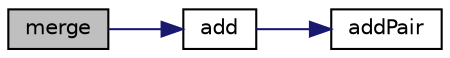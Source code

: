 digraph "merge"
{
  edge [fontname="Helvetica",fontsize="10",labelfontname="Helvetica",labelfontsize="10"];
  node [fontname="Helvetica",fontsize="10",shape=record];
  rankdir="LR";
  Node1 [label="merge",height=0.2,width=0.4,color="black", fillcolor="grey75", style="filled" fontcolor="black"];
  Node1 -> Node2 [color="midnightblue",fontsize="10",style="solid",fontname="Helvetica"];
  Node2 [label="add",height=0.2,width=0.4,color="black", fillcolor="white", style="filled",URL="$class_simple_encoding.html#ac65b58932a1a462e0a344545d775efaa"];
  Node2 -> Node3 [color="midnightblue",fontsize="10",style="solid",fontname="Helvetica"];
  Node3 [label="addPair",height=0.2,width=0.4,color="black", fillcolor="white", style="filled",URL="$class_simple_encoding.html#a74151e5d6eab3b42fc605373e1464d3d"];
}
